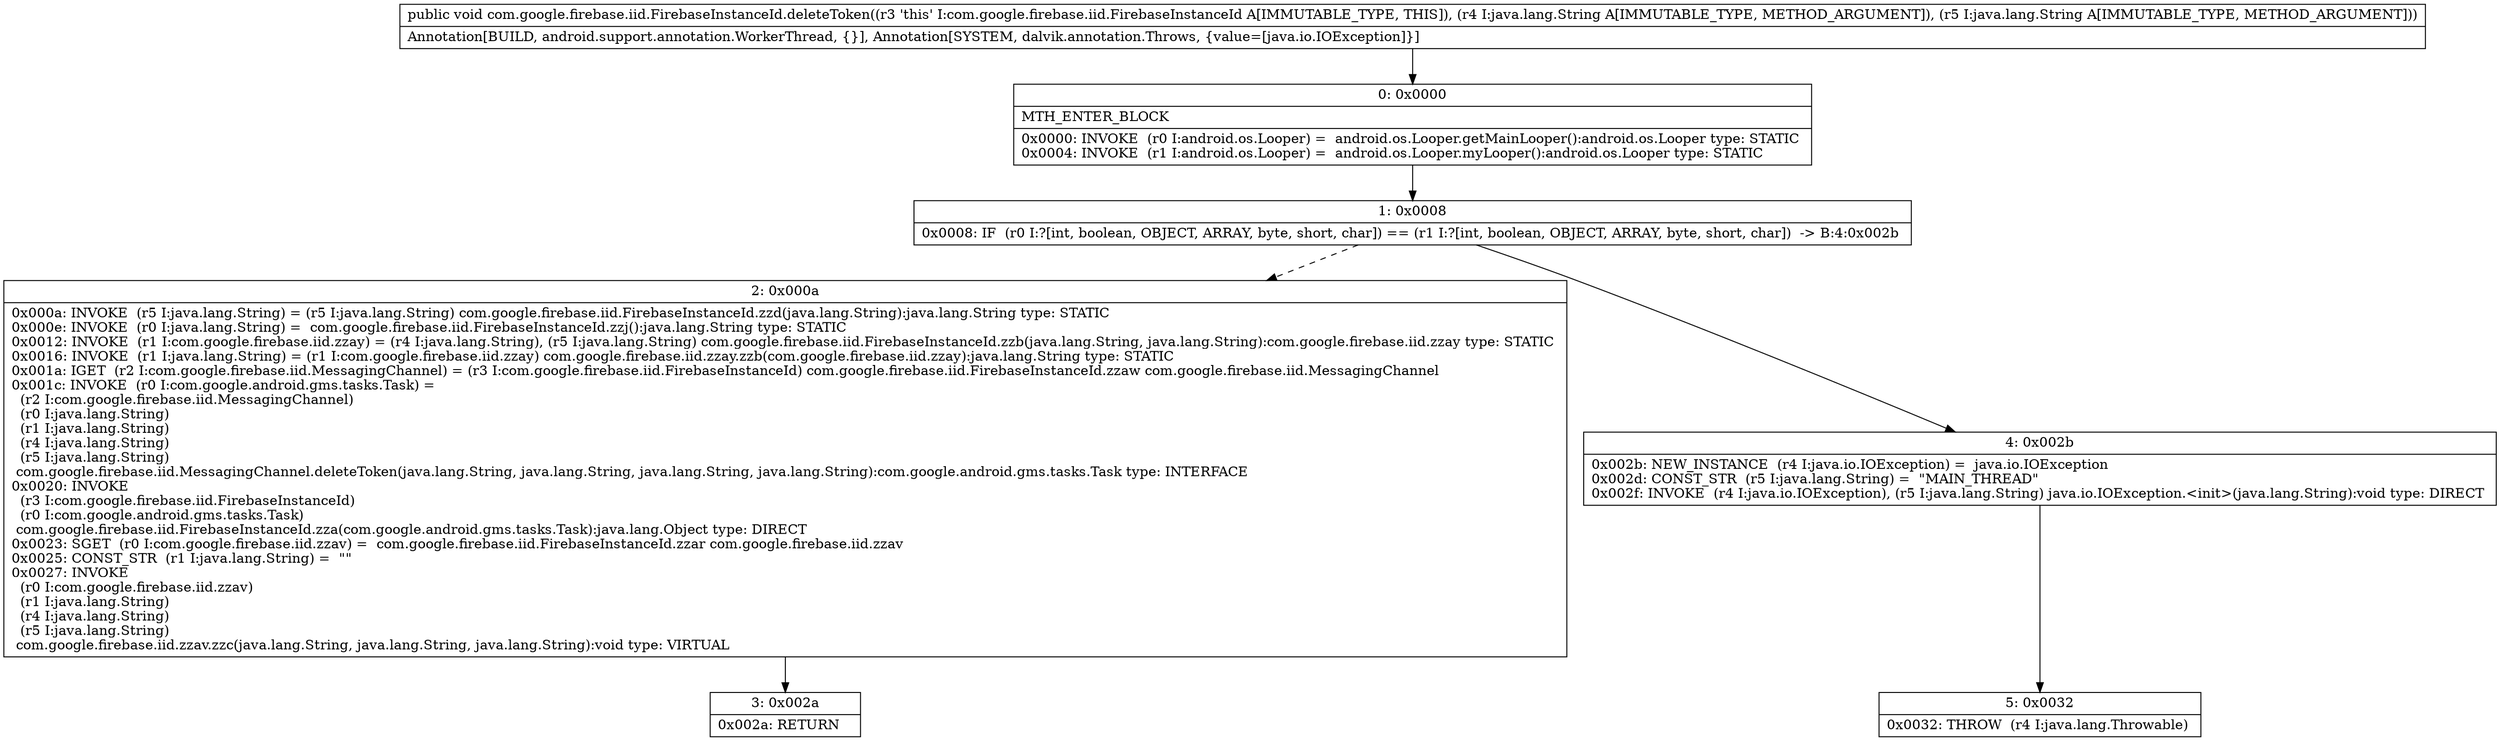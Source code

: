 digraph "CFG forcom.google.firebase.iid.FirebaseInstanceId.deleteToken(Ljava\/lang\/String;Ljava\/lang\/String;)V" {
Node_0 [shape=record,label="{0\:\ 0x0000|MTH_ENTER_BLOCK\l|0x0000: INVOKE  (r0 I:android.os.Looper) =  android.os.Looper.getMainLooper():android.os.Looper type: STATIC \l0x0004: INVOKE  (r1 I:android.os.Looper) =  android.os.Looper.myLooper():android.os.Looper type: STATIC \l}"];
Node_1 [shape=record,label="{1\:\ 0x0008|0x0008: IF  (r0 I:?[int, boolean, OBJECT, ARRAY, byte, short, char]) == (r1 I:?[int, boolean, OBJECT, ARRAY, byte, short, char])  \-\> B:4:0x002b \l}"];
Node_2 [shape=record,label="{2\:\ 0x000a|0x000a: INVOKE  (r5 I:java.lang.String) = (r5 I:java.lang.String) com.google.firebase.iid.FirebaseInstanceId.zzd(java.lang.String):java.lang.String type: STATIC \l0x000e: INVOKE  (r0 I:java.lang.String) =  com.google.firebase.iid.FirebaseInstanceId.zzj():java.lang.String type: STATIC \l0x0012: INVOKE  (r1 I:com.google.firebase.iid.zzay) = (r4 I:java.lang.String), (r5 I:java.lang.String) com.google.firebase.iid.FirebaseInstanceId.zzb(java.lang.String, java.lang.String):com.google.firebase.iid.zzay type: STATIC \l0x0016: INVOKE  (r1 I:java.lang.String) = (r1 I:com.google.firebase.iid.zzay) com.google.firebase.iid.zzay.zzb(com.google.firebase.iid.zzay):java.lang.String type: STATIC \l0x001a: IGET  (r2 I:com.google.firebase.iid.MessagingChannel) = (r3 I:com.google.firebase.iid.FirebaseInstanceId) com.google.firebase.iid.FirebaseInstanceId.zzaw com.google.firebase.iid.MessagingChannel \l0x001c: INVOKE  (r0 I:com.google.android.gms.tasks.Task) = \l  (r2 I:com.google.firebase.iid.MessagingChannel)\l  (r0 I:java.lang.String)\l  (r1 I:java.lang.String)\l  (r4 I:java.lang.String)\l  (r5 I:java.lang.String)\l com.google.firebase.iid.MessagingChannel.deleteToken(java.lang.String, java.lang.String, java.lang.String, java.lang.String):com.google.android.gms.tasks.Task type: INTERFACE \l0x0020: INVOKE  \l  (r3 I:com.google.firebase.iid.FirebaseInstanceId)\l  (r0 I:com.google.android.gms.tasks.Task)\l com.google.firebase.iid.FirebaseInstanceId.zza(com.google.android.gms.tasks.Task):java.lang.Object type: DIRECT \l0x0023: SGET  (r0 I:com.google.firebase.iid.zzav) =  com.google.firebase.iid.FirebaseInstanceId.zzar com.google.firebase.iid.zzav \l0x0025: CONST_STR  (r1 I:java.lang.String) =  \"\" \l0x0027: INVOKE  \l  (r0 I:com.google.firebase.iid.zzav)\l  (r1 I:java.lang.String)\l  (r4 I:java.lang.String)\l  (r5 I:java.lang.String)\l com.google.firebase.iid.zzav.zzc(java.lang.String, java.lang.String, java.lang.String):void type: VIRTUAL \l}"];
Node_3 [shape=record,label="{3\:\ 0x002a|0x002a: RETURN   \l}"];
Node_4 [shape=record,label="{4\:\ 0x002b|0x002b: NEW_INSTANCE  (r4 I:java.io.IOException) =  java.io.IOException \l0x002d: CONST_STR  (r5 I:java.lang.String) =  \"MAIN_THREAD\" \l0x002f: INVOKE  (r4 I:java.io.IOException), (r5 I:java.lang.String) java.io.IOException.\<init\>(java.lang.String):void type: DIRECT \l}"];
Node_5 [shape=record,label="{5\:\ 0x0032|0x0032: THROW  (r4 I:java.lang.Throwable) \l}"];
MethodNode[shape=record,label="{public void com.google.firebase.iid.FirebaseInstanceId.deleteToken((r3 'this' I:com.google.firebase.iid.FirebaseInstanceId A[IMMUTABLE_TYPE, THIS]), (r4 I:java.lang.String A[IMMUTABLE_TYPE, METHOD_ARGUMENT]), (r5 I:java.lang.String A[IMMUTABLE_TYPE, METHOD_ARGUMENT]))  | Annotation[BUILD, android.support.annotation.WorkerThread, \{\}], Annotation[SYSTEM, dalvik.annotation.Throws, \{value=[java.io.IOException]\}]\l}"];
MethodNode -> Node_0;
Node_0 -> Node_1;
Node_1 -> Node_2[style=dashed];
Node_1 -> Node_4;
Node_2 -> Node_3;
Node_4 -> Node_5;
}

